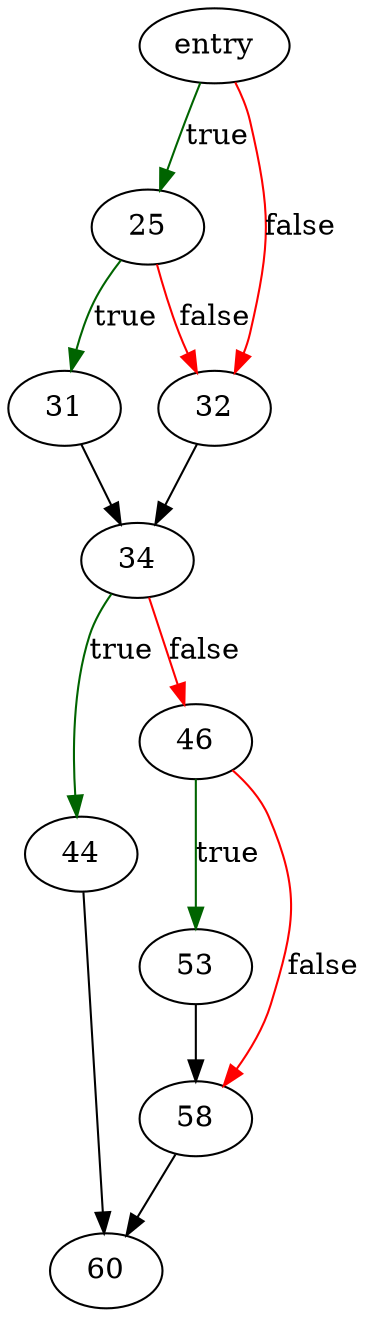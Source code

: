 digraph "sqlite3PagerClose" {
	// Node definitions.
	2 [label=entry];
	25;
	31;
	32;
	34;
	44;
	46;
	53;
	58;
	60;

	// Edge definitions.
	2 -> 25 [
		color=darkgreen
		label=true
	];
	2 -> 32 [
		color=red
		label=false
	];
	25 -> 31 [
		color=darkgreen
		label=true
	];
	25 -> 32 [
		color=red
		label=false
	];
	31 -> 34;
	32 -> 34;
	34 -> 44 [
		color=darkgreen
		label=true
	];
	34 -> 46 [
		color=red
		label=false
	];
	44 -> 60;
	46 -> 53 [
		color=darkgreen
		label=true
	];
	46 -> 58 [
		color=red
		label=false
	];
	53 -> 58;
	58 -> 60;
}